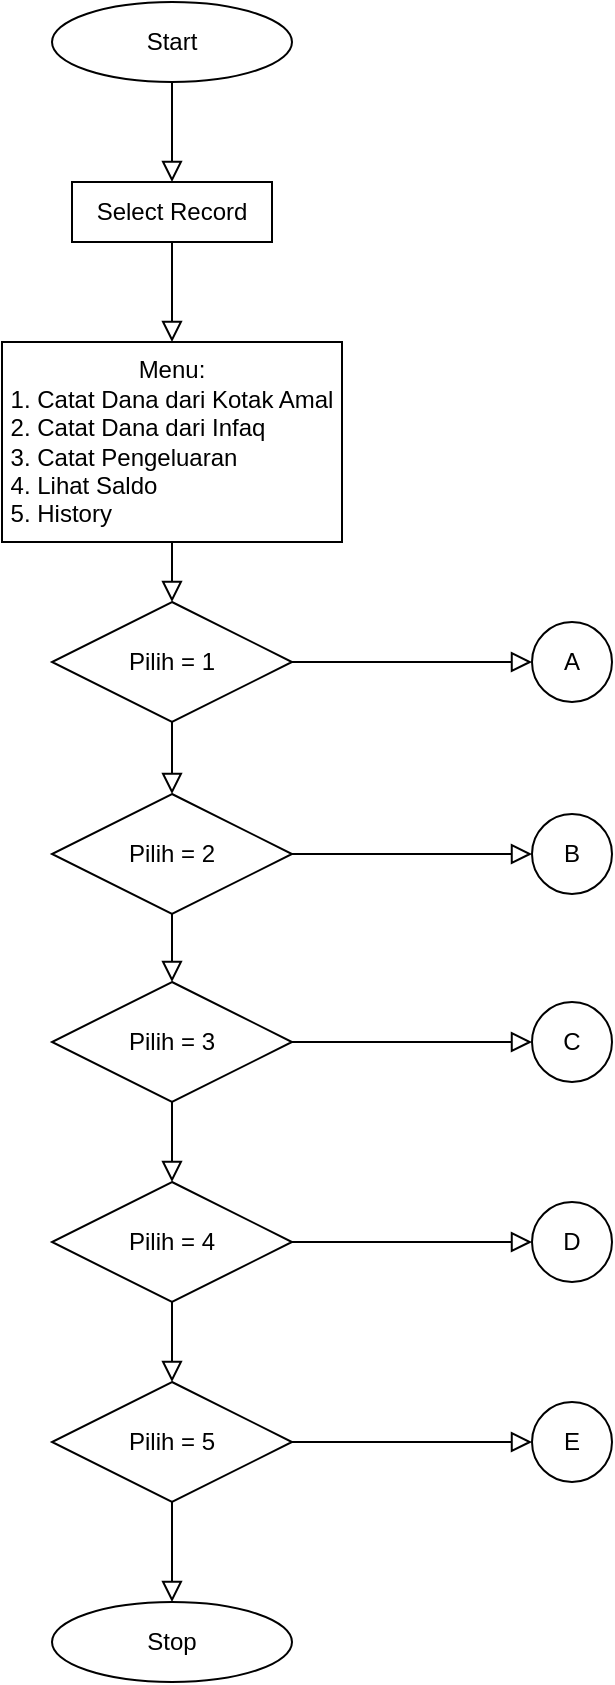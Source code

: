 <mxfile version="17.4.6" type="github">
  <diagram id="C5RBs43oDa-KdzZeNtuy" name="Page-1">
    <mxGraphModel dx="1564" dy="892" grid="1" gridSize="10" guides="1" tooltips="1" connect="1" arrows="1" fold="1" page="1" pageScale="1" pageWidth="827" pageHeight="1169" math="0" shadow="0">
      <root>
        <mxCell id="WIyWlLk6GJQsqaUBKTNV-0" />
        <mxCell id="WIyWlLk6GJQsqaUBKTNV-1" parent="WIyWlLk6GJQsqaUBKTNV-0" />
        <mxCell id="WIyWlLk6GJQsqaUBKTNV-2" value="" style="rounded=0;html=1;jettySize=auto;orthogonalLoop=1;fontSize=11;endArrow=block;endFill=0;endSize=8;strokeWidth=1;shadow=0;labelBackgroundColor=none;edgeStyle=orthogonalEdgeStyle;" parent="WIyWlLk6GJQsqaUBKTNV-1" edge="1">
          <mxGeometry relative="1" as="geometry">
            <mxPoint x="220" y="120" as="sourcePoint" />
            <mxPoint x="220" y="170" as="targetPoint" />
          </mxGeometry>
        </mxCell>
        <mxCell id="gamPYf8eIsHBIR8qhwri-0" value="Select Record" style="rounded=0;whiteSpace=wrap;html=1;" vertex="1" parent="WIyWlLk6GJQsqaUBKTNV-1">
          <mxGeometry x="170" y="170" width="100" height="30" as="geometry" />
        </mxCell>
        <mxCell id="gamPYf8eIsHBIR8qhwri-1" value="" style="rounded=0;html=1;jettySize=auto;orthogonalLoop=1;fontSize=11;endArrow=block;endFill=0;endSize=8;strokeWidth=1;shadow=0;labelBackgroundColor=none;edgeStyle=orthogonalEdgeStyle;exitX=0.5;exitY=1;exitDx=0;exitDy=0;" edge="1" parent="WIyWlLk6GJQsqaUBKTNV-1" source="gamPYf8eIsHBIR8qhwri-0">
          <mxGeometry relative="1" as="geometry">
            <mxPoint x="230" y="130" as="sourcePoint" />
            <mxPoint x="220" y="250" as="targetPoint" />
          </mxGeometry>
        </mxCell>
        <mxCell id="gamPYf8eIsHBIR8qhwri-3" value="Start" style="ellipse;whiteSpace=wrap;html=1;" vertex="1" parent="WIyWlLk6GJQsqaUBKTNV-1">
          <mxGeometry x="160" y="80" width="120" height="40" as="geometry" />
        </mxCell>
        <mxCell id="gamPYf8eIsHBIR8qhwri-4" value="Menu:&lt;br&gt;&lt;div style=&quot;text-align: left&quot;&gt;&lt;span&gt;1. Catat Dana dari Kotak Amal&lt;/span&gt;&lt;/div&gt;&lt;div style=&quot;text-align: left&quot;&gt;&lt;span&gt;2. Catat Dana dari Infaq&lt;/span&gt;&lt;/div&gt;&lt;div style=&quot;text-align: left&quot;&gt;&lt;span&gt;3. Catat Pengeluaran&lt;/span&gt;&lt;/div&gt;&lt;div style=&quot;text-align: left&quot;&gt;&lt;span&gt;4. Lihat Saldo&lt;/span&gt;&lt;/div&gt;&lt;div style=&quot;text-align: left&quot;&gt;&lt;span&gt;5. History&lt;/span&gt;&lt;/div&gt;" style="rounded=0;whiteSpace=wrap;html=1;" vertex="1" parent="WIyWlLk6GJQsqaUBKTNV-1">
          <mxGeometry x="135" y="250" width="170" height="100" as="geometry" />
        </mxCell>
        <mxCell id="gamPYf8eIsHBIR8qhwri-5" value="Pilih = 5" style="rhombus;whiteSpace=wrap;html=1;" vertex="1" parent="WIyWlLk6GJQsqaUBKTNV-1">
          <mxGeometry x="160" y="770" width="120" height="60" as="geometry" />
        </mxCell>
        <mxCell id="gamPYf8eIsHBIR8qhwri-6" value="Pilih = 4" style="rhombus;whiteSpace=wrap;html=1;" vertex="1" parent="WIyWlLk6GJQsqaUBKTNV-1">
          <mxGeometry x="160" y="670" width="120" height="60" as="geometry" />
        </mxCell>
        <mxCell id="gamPYf8eIsHBIR8qhwri-7" value="Pilih = 3" style="rhombus;whiteSpace=wrap;html=1;" vertex="1" parent="WIyWlLk6GJQsqaUBKTNV-1">
          <mxGeometry x="160" y="570" width="120" height="60" as="geometry" />
        </mxCell>
        <mxCell id="gamPYf8eIsHBIR8qhwri-8" value="Pilih = 2" style="rhombus;whiteSpace=wrap;html=1;" vertex="1" parent="WIyWlLk6GJQsqaUBKTNV-1">
          <mxGeometry x="160" y="476" width="120" height="60" as="geometry" />
        </mxCell>
        <mxCell id="gamPYf8eIsHBIR8qhwri-9" value="Pilih = 1" style="rhombus;whiteSpace=wrap;html=1;" vertex="1" parent="WIyWlLk6GJQsqaUBKTNV-1">
          <mxGeometry x="160" y="380" width="120" height="60" as="geometry" />
        </mxCell>
        <mxCell id="gamPYf8eIsHBIR8qhwri-10" value="" style="rounded=0;html=1;jettySize=auto;orthogonalLoop=1;fontSize=11;endArrow=block;endFill=0;endSize=8;strokeWidth=1;shadow=0;labelBackgroundColor=none;edgeStyle=orthogonalEdgeStyle;exitX=0.5;exitY=1;exitDx=0;exitDy=0;entryX=0.5;entryY=0;entryDx=0;entryDy=0;" edge="1" parent="WIyWlLk6GJQsqaUBKTNV-1" source="gamPYf8eIsHBIR8qhwri-4" target="gamPYf8eIsHBIR8qhwri-9">
          <mxGeometry relative="1" as="geometry">
            <mxPoint x="230" y="210" as="sourcePoint" />
            <mxPoint x="230" y="260" as="targetPoint" />
          </mxGeometry>
        </mxCell>
        <mxCell id="gamPYf8eIsHBIR8qhwri-11" value="" style="rounded=0;html=1;jettySize=auto;orthogonalLoop=1;fontSize=11;endArrow=block;endFill=0;endSize=8;strokeWidth=1;shadow=0;labelBackgroundColor=none;edgeStyle=orthogonalEdgeStyle;entryX=0.5;entryY=0;entryDx=0;entryDy=0;" edge="1" parent="WIyWlLk6GJQsqaUBKTNV-1" target="gamPYf8eIsHBIR8qhwri-8">
          <mxGeometry relative="1" as="geometry">
            <mxPoint x="220" y="440" as="sourcePoint" />
            <mxPoint x="220" y="470" as="targetPoint" />
          </mxGeometry>
        </mxCell>
        <mxCell id="gamPYf8eIsHBIR8qhwri-12" value="" style="rounded=0;html=1;jettySize=auto;orthogonalLoop=1;fontSize=11;endArrow=block;endFill=0;endSize=8;strokeWidth=1;shadow=0;labelBackgroundColor=none;edgeStyle=orthogonalEdgeStyle;entryX=0.5;entryY=0;entryDx=0;entryDy=0;exitX=0.5;exitY=1;exitDx=0;exitDy=0;" edge="1" parent="WIyWlLk6GJQsqaUBKTNV-1" source="gamPYf8eIsHBIR8qhwri-8" target="gamPYf8eIsHBIR8qhwri-7">
          <mxGeometry relative="1" as="geometry">
            <mxPoint x="219.83" y="536" as="sourcePoint" />
            <mxPoint x="219.83" y="572" as="targetPoint" />
          </mxGeometry>
        </mxCell>
        <mxCell id="gamPYf8eIsHBIR8qhwri-13" value="" style="rounded=0;html=1;jettySize=auto;orthogonalLoop=1;fontSize=11;endArrow=block;endFill=0;endSize=8;strokeWidth=1;shadow=0;labelBackgroundColor=none;edgeStyle=orthogonalEdgeStyle;entryX=0.5;entryY=0;entryDx=0;entryDy=0;exitX=0.5;exitY=1;exitDx=0;exitDy=0;" edge="1" parent="WIyWlLk6GJQsqaUBKTNV-1" source="gamPYf8eIsHBIR8qhwri-7" target="gamPYf8eIsHBIR8qhwri-6">
          <mxGeometry relative="1" as="geometry">
            <mxPoint x="230" y="546" as="sourcePoint" />
            <mxPoint x="230" y="580" as="targetPoint" />
          </mxGeometry>
        </mxCell>
        <mxCell id="gamPYf8eIsHBIR8qhwri-14" value="" style="rounded=0;html=1;jettySize=auto;orthogonalLoop=1;fontSize=11;endArrow=block;endFill=0;endSize=8;strokeWidth=1;shadow=0;labelBackgroundColor=none;edgeStyle=orthogonalEdgeStyle;entryX=0.5;entryY=0;entryDx=0;entryDy=0;exitX=0.5;exitY=1;exitDx=0;exitDy=0;" edge="1" parent="WIyWlLk6GJQsqaUBKTNV-1" source="gamPYf8eIsHBIR8qhwri-6" target="gamPYf8eIsHBIR8qhwri-5">
          <mxGeometry relative="1" as="geometry">
            <mxPoint x="230" y="640" as="sourcePoint" />
            <mxPoint x="230" y="680" as="targetPoint" />
          </mxGeometry>
        </mxCell>
        <mxCell id="gamPYf8eIsHBIR8qhwri-15" value="Stop" style="ellipse;whiteSpace=wrap;html=1;" vertex="1" parent="WIyWlLk6GJQsqaUBKTNV-1">
          <mxGeometry x="160" y="880" width="120" height="40" as="geometry" />
        </mxCell>
        <mxCell id="gamPYf8eIsHBIR8qhwri-16" value="" style="rounded=0;html=1;jettySize=auto;orthogonalLoop=1;fontSize=11;endArrow=block;endFill=0;endSize=8;strokeWidth=1;shadow=0;labelBackgroundColor=none;edgeStyle=orthogonalEdgeStyle;entryX=0.5;entryY=0;entryDx=0;entryDy=0;exitX=0.5;exitY=1;exitDx=0;exitDy=0;" edge="1" parent="WIyWlLk6GJQsqaUBKTNV-1" source="gamPYf8eIsHBIR8qhwri-5" target="gamPYf8eIsHBIR8qhwri-15">
          <mxGeometry relative="1" as="geometry">
            <mxPoint x="230" y="740" as="sourcePoint" />
            <mxPoint x="230" y="780" as="targetPoint" />
          </mxGeometry>
        </mxCell>
        <mxCell id="gamPYf8eIsHBIR8qhwri-17" value="E" style="ellipse;whiteSpace=wrap;html=1;aspect=fixed;" vertex="1" parent="WIyWlLk6GJQsqaUBKTNV-1">
          <mxGeometry x="400" y="780" width="40" height="40" as="geometry" />
        </mxCell>
        <mxCell id="gamPYf8eIsHBIR8qhwri-18" value="D" style="ellipse;whiteSpace=wrap;html=1;aspect=fixed;" vertex="1" parent="WIyWlLk6GJQsqaUBKTNV-1">
          <mxGeometry x="400" y="680" width="40" height="40" as="geometry" />
        </mxCell>
        <mxCell id="gamPYf8eIsHBIR8qhwri-19" value="C" style="ellipse;whiteSpace=wrap;html=1;aspect=fixed;" vertex="1" parent="WIyWlLk6GJQsqaUBKTNV-1">
          <mxGeometry x="400" y="580" width="40" height="40" as="geometry" />
        </mxCell>
        <mxCell id="gamPYf8eIsHBIR8qhwri-20" value="B" style="ellipse;whiteSpace=wrap;html=1;aspect=fixed;" vertex="1" parent="WIyWlLk6GJQsqaUBKTNV-1">
          <mxGeometry x="400" y="486" width="40" height="40" as="geometry" />
        </mxCell>
        <mxCell id="gamPYf8eIsHBIR8qhwri-21" value="A" style="ellipse;whiteSpace=wrap;html=1;aspect=fixed;" vertex="1" parent="WIyWlLk6GJQsqaUBKTNV-1">
          <mxGeometry x="400" y="390" width="40" height="40" as="geometry" />
        </mxCell>
        <mxCell id="gamPYf8eIsHBIR8qhwri-22" value="" style="rounded=0;html=1;jettySize=auto;orthogonalLoop=1;fontSize=11;endArrow=block;endFill=0;endSize=8;strokeWidth=1;shadow=0;labelBackgroundColor=none;edgeStyle=orthogonalEdgeStyle;exitX=1;exitY=0.5;exitDx=0;exitDy=0;entryX=0;entryY=0.5;entryDx=0;entryDy=0;" edge="1" parent="WIyWlLk6GJQsqaUBKTNV-1" source="gamPYf8eIsHBIR8qhwri-9" target="gamPYf8eIsHBIR8qhwri-21">
          <mxGeometry relative="1" as="geometry">
            <mxPoint x="230.0" y="210" as="sourcePoint" />
            <mxPoint x="230.0" y="260" as="targetPoint" />
          </mxGeometry>
        </mxCell>
        <mxCell id="gamPYf8eIsHBIR8qhwri-23" value="" style="rounded=0;html=1;jettySize=auto;orthogonalLoop=1;fontSize=11;endArrow=block;endFill=0;endSize=8;strokeWidth=1;shadow=0;labelBackgroundColor=none;edgeStyle=orthogonalEdgeStyle;exitX=1;exitY=0.5;exitDx=0;exitDy=0;" edge="1" parent="WIyWlLk6GJQsqaUBKTNV-1" source="gamPYf8eIsHBIR8qhwri-8">
          <mxGeometry relative="1" as="geometry">
            <mxPoint x="290.0" y="420" as="sourcePoint" />
            <mxPoint x="400" y="506" as="targetPoint" />
          </mxGeometry>
        </mxCell>
        <mxCell id="gamPYf8eIsHBIR8qhwri-24" value="" style="rounded=0;html=1;jettySize=auto;orthogonalLoop=1;fontSize=11;endArrow=block;endFill=0;endSize=8;strokeWidth=1;shadow=0;labelBackgroundColor=none;edgeStyle=orthogonalEdgeStyle;exitX=1;exitY=0.5;exitDx=0;exitDy=0;entryX=0;entryY=0.5;entryDx=0;entryDy=0;" edge="1" parent="WIyWlLk6GJQsqaUBKTNV-1" source="gamPYf8eIsHBIR8qhwri-7" target="gamPYf8eIsHBIR8qhwri-19">
          <mxGeometry relative="1" as="geometry">
            <mxPoint x="290.0" y="516" as="sourcePoint" />
            <mxPoint x="410.0" y="516" as="targetPoint" />
          </mxGeometry>
        </mxCell>
        <mxCell id="gamPYf8eIsHBIR8qhwri-25" value="" style="rounded=0;html=1;jettySize=auto;orthogonalLoop=1;fontSize=11;endArrow=block;endFill=0;endSize=8;strokeWidth=1;shadow=0;labelBackgroundColor=none;edgeStyle=orthogonalEdgeStyle;exitX=1;exitY=0.5;exitDx=0;exitDy=0;entryX=0;entryY=0.5;entryDx=0;entryDy=0;" edge="1" parent="WIyWlLk6GJQsqaUBKTNV-1" source="gamPYf8eIsHBIR8qhwri-6" target="gamPYf8eIsHBIR8qhwri-18">
          <mxGeometry relative="1" as="geometry">
            <mxPoint x="290.0" y="610" as="sourcePoint" />
            <mxPoint x="410.0" y="610" as="targetPoint" />
          </mxGeometry>
        </mxCell>
        <mxCell id="gamPYf8eIsHBIR8qhwri-26" value="" style="rounded=0;html=1;jettySize=auto;orthogonalLoop=1;fontSize=11;endArrow=block;endFill=0;endSize=8;strokeWidth=1;shadow=0;labelBackgroundColor=none;edgeStyle=orthogonalEdgeStyle;exitX=1;exitY=0.5;exitDx=0;exitDy=0;" edge="1" parent="WIyWlLk6GJQsqaUBKTNV-1" source="gamPYf8eIsHBIR8qhwri-5">
          <mxGeometry relative="1" as="geometry">
            <mxPoint x="290.0" y="710" as="sourcePoint" />
            <mxPoint x="400" y="800" as="targetPoint" />
          </mxGeometry>
        </mxCell>
      </root>
    </mxGraphModel>
  </diagram>
</mxfile>
